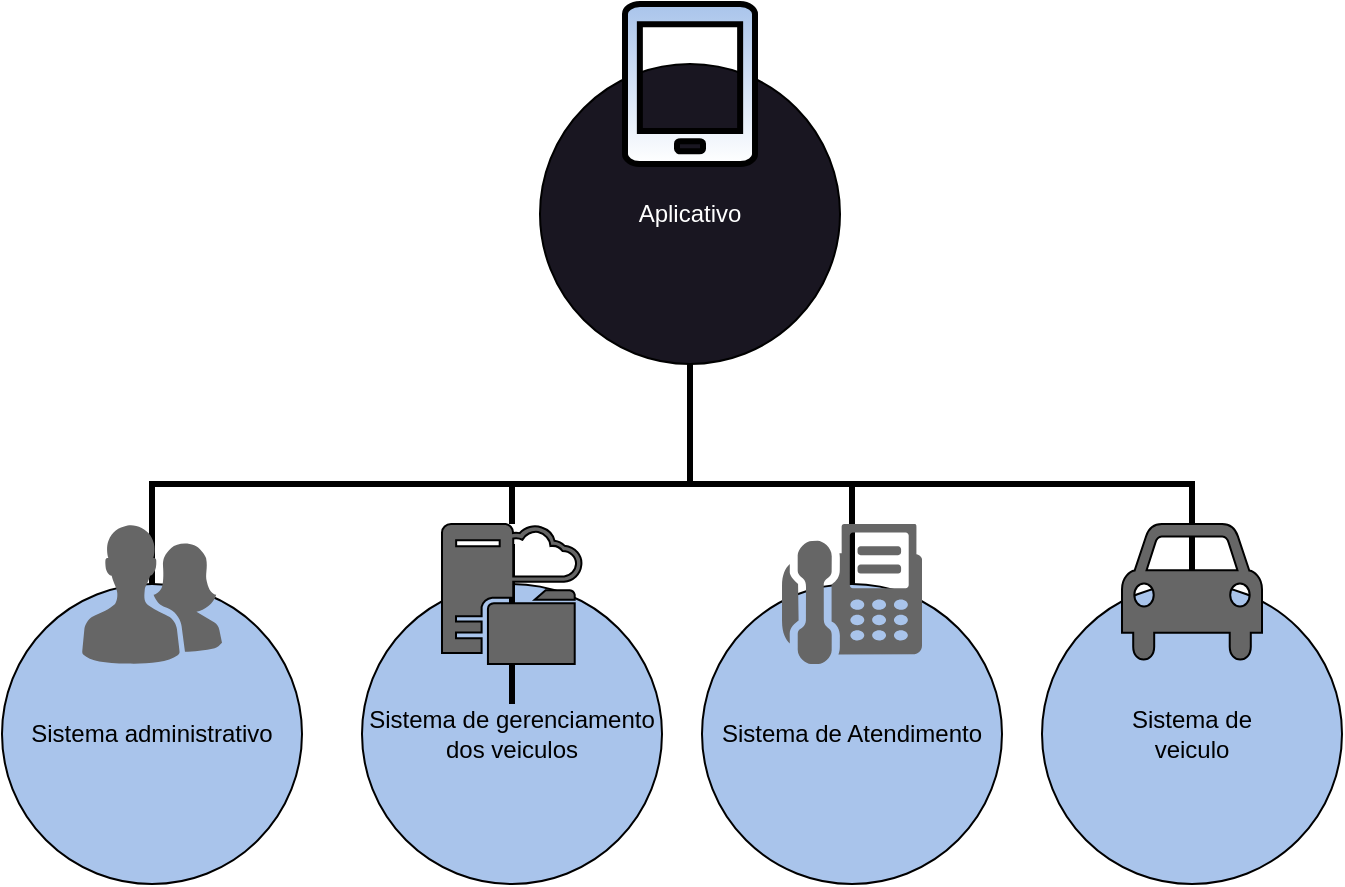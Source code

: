 <mxfile version="17.4.5" type="github">
  <diagram id="ioh9ZHRe6-lWmO2bwPtg" name="Page-1">
    <mxGraphModel dx="1635" dy="866" grid="1" gridSize="10" guides="1" tooltips="1" connect="1" arrows="1" fold="1" page="1" pageScale="1" pageWidth="827" pageHeight="1169" math="0" shadow="0">
      <root>
        <mxCell id="0" />
        <mxCell id="1" parent="0" />
        <mxCell id="ipRfivGJs8x_oslvja03-3" style="edgeStyle=orthogonalEdgeStyle;rounded=0;orthogonalLoop=1;jettySize=auto;html=1;exitX=0.5;exitY=1;exitDx=0;exitDy=0;endArrow=none;endFill=0;strokeWidth=3;" edge="1" parent="1" source="ipRfivGJs8x_oslvja03-1">
          <mxGeometry relative="1" as="geometry">
            <mxPoint x="414" y="360" as="targetPoint" />
          </mxGeometry>
        </mxCell>
        <mxCell id="ipRfivGJs8x_oslvja03-1" value="&lt;font color=&quot;#ffffff&quot;&gt;Aplicativo&lt;/font&gt;" style="ellipse;whiteSpace=wrap;html=1;aspect=fixed;fillColor=#191621;" vertex="1" parent="1">
          <mxGeometry x="339" y="150" width="150" height="150" as="geometry" />
        </mxCell>
        <mxCell id="ipRfivGJs8x_oslvja03-4" style="edgeStyle=orthogonalEdgeStyle;rounded=0;orthogonalLoop=1;jettySize=auto;html=1;exitX=0.5;exitY=0;exitDx=0;exitDy=0;endArrow=none;endFill=0;strokeWidth=3;" edge="1" parent="1" source="ipRfivGJs8x_oslvja03-2">
          <mxGeometry relative="1" as="geometry">
            <mxPoint x="450" y="360" as="targetPoint" />
            <Array as="points">
              <mxPoint x="145" y="360" />
            </Array>
          </mxGeometry>
        </mxCell>
        <mxCell id="ipRfivGJs8x_oslvja03-2" value="Sistema administrativo" style="ellipse;whiteSpace=wrap;html=1;aspect=fixed;fillColor=#A9C4EB;" vertex="1" parent="1">
          <mxGeometry x="70" y="410" width="150" height="150" as="geometry" />
        </mxCell>
        <mxCell id="ipRfivGJs8x_oslvja03-11" style="edgeStyle=orthogonalEdgeStyle;rounded=0;orthogonalLoop=1;jettySize=auto;html=1;exitX=0.5;exitY=0;exitDx=0;exitDy=0;fontColor=#FFFFFF;endArrow=none;endFill=0;strokeWidth=3;" edge="1" parent="1" source="ipRfivGJs8x_oslvja03-5">
          <mxGeometry relative="1" as="geometry">
            <mxPoint x="490" y="360" as="targetPoint" />
            <Array as="points">
              <mxPoint x="665" y="360" />
            </Array>
          </mxGeometry>
        </mxCell>
        <mxCell id="ipRfivGJs8x_oslvja03-5" value="Sistema de &lt;br&gt;veiculo" style="ellipse;whiteSpace=wrap;html=1;aspect=fixed;fillColor=#A9C4EB;" vertex="1" parent="1">
          <mxGeometry x="590" y="410" width="150" height="150" as="geometry" />
        </mxCell>
        <mxCell id="ipRfivGJs8x_oslvja03-10" style="edgeStyle=orthogonalEdgeStyle;rounded=0;orthogonalLoop=1;jettySize=auto;html=1;exitX=0.5;exitY=0;exitDx=0;exitDy=0;fontColor=#FFFFFF;endArrow=none;endFill=0;strokeWidth=3;" edge="1" parent="1" source="ipRfivGJs8x_oslvja03-7">
          <mxGeometry relative="1" as="geometry">
            <mxPoint x="450" y="360" as="targetPoint" />
            <Array as="points">
              <mxPoint x="495" y="360" />
            </Array>
          </mxGeometry>
        </mxCell>
        <mxCell id="ipRfivGJs8x_oslvja03-7" value="Sistema de Atendimento" style="ellipse;whiteSpace=wrap;html=1;aspect=fixed;fillColor=#A9C4EB;" vertex="1" parent="1">
          <mxGeometry x="420" y="410" width="150" height="150" as="geometry" />
        </mxCell>
        <mxCell id="ipRfivGJs8x_oslvja03-9" style="edgeStyle=orthogonalEdgeStyle;rounded=0;orthogonalLoop=1;jettySize=auto;html=1;exitX=0.5;exitY=0;exitDx=0;exitDy=0;fontColor=#FFFFFF;endArrow=none;endFill=0;strokeWidth=3;startArrow=none;" edge="1" parent="1" source="ipRfivGJs8x_oslvja03-15">
          <mxGeometry relative="1" as="geometry">
            <mxPoint x="325" y="360" as="targetPoint" />
          </mxGeometry>
        </mxCell>
        <mxCell id="ipRfivGJs8x_oslvja03-8" value="Sistema de gerenciamento dos veiculos" style="ellipse;whiteSpace=wrap;html=1;aspect=fixed;fillColor=#A9C4EB;" vertex="1" parent="1">
          <mxGeometry x="250" y="410" width="150" height="150" as="geometry" />
        </mxCell>
        <mxCell id="ipRfivGJs8x_oslvja03-16" value="" style="edgeStyle=orthogonalEdgeStyle;rounded=0;orthogonalLoop=1;jettySize=auto;html=1;exitX=0.5;exitY=0;exitDx=0;exitDy=0;fontColor=#FFFFFF;endArrow=none;endFill=0;strokeWidth=3;" edge="1" parent="1" source="ipRfivGJs8x_oslvja03-8" target="ipRfivGJs8x_oslvja03-15">
          <mxGeometry relative="1" as="geometry">
            <mxPoint x="325" y="360" as="targetPoint" />
            <mxPoint x="325" y="410" as="sourcePoint" />
          </mxGeometry>
        </mxCell>
        <mxCell id="ipRfivGJs8x_oslvja03-12" value="" style="shape=mxgraph.signs.transportation.car_4;html=1;pointerEvents=1;fillColor=#666666;strokeColor=default;verticalLabelPosition=bottom;verticalAlign=top;align=center;fontColor=#FFFFFF;gradientColor=none;strokeWidth=1;" vertex="1" parent="1">
          <mxGeometry x="630" y="380" width="70" height="70" as="geometry" />
        </mxCell>
        <mxCell id="ipRfivGJs8x_oslvja03-13" value="" style="verticalLabelPosition=bottom;sketch=0;html=1;fillColor=#666666;strokeColor=default;verticalAlign=top;pointerEvents=1;align=center;shape=mxgraph.cisco_safe.people_places_things_icons.icon2;fontColor=#FFFFFF;gradientColor=none;strokeWidth=3;perimeterSpacing=2;" vertex="1" parent="1">
          <mxGeometry x="110" y="380" width="70" height="70" as="geometry" />
        </mxCell>
        <mxCell id="ipRfivGJs8x_oslvja03-14" value="" style="verticalLabelPosition=bottom;sketch=0;html=1;fillColor=#666666;strokeColor=default;verticalAlign=top;pointerEvents=1;align=center;shape=mxgraph.cisco_safe.people_places_things_icons.icon3;fontColor=#FFFFFF;gradientColor=none;strokeWidth=3;perimeterSpacing=2;" vertex="1" parent="1">
          <mxGeometry x="460" y="380" width="70" height="70" as="geometry" />
        </mxCell>
        <mxCell id="ipRfivGJs8x_oslvja03-15" value="" style="sketch=0;pointerEvents=1;shadow=0;dashed=0;html=1;strokeColor=default;labelPosition=center;verticalLabelPosition=bottom;verticalAlign=top;align=center;fillColor=#666666;shape=mxgraph.mscae.system_center.cloud_distribution_point;fontColor=#FFFFFF;gradientColor=none;strokeWidth=1;" vertex="1" parent="1">
          <mxGeometry x="290" y="380" width="70" height="70" as="geometry" />
        </mxCell>
        <mxCell id="ipRfivGJs8x_oslvja03-18" value="" style="sketch=0;pointerEvents=1;shadow=0;dashed=0;html=1;labelPosition=center;verticalLabelPosition=bottom;verticalAlign=top;outlineConnect=0;align=center;shape=mxgraph.office.devices.cell_phone_generic;fillColor=#A9C4EB;strokeColor=default;strokeWidth=3;gradientColor=#ffffff;" vertex="1" parent="1">
          <mxGeometry x="381.5" y="120" width="65" height="80" as="geometry" />
        </mxCell>
      </root>
    </mxGraphModel>
  </diagram>
</mxfile>

